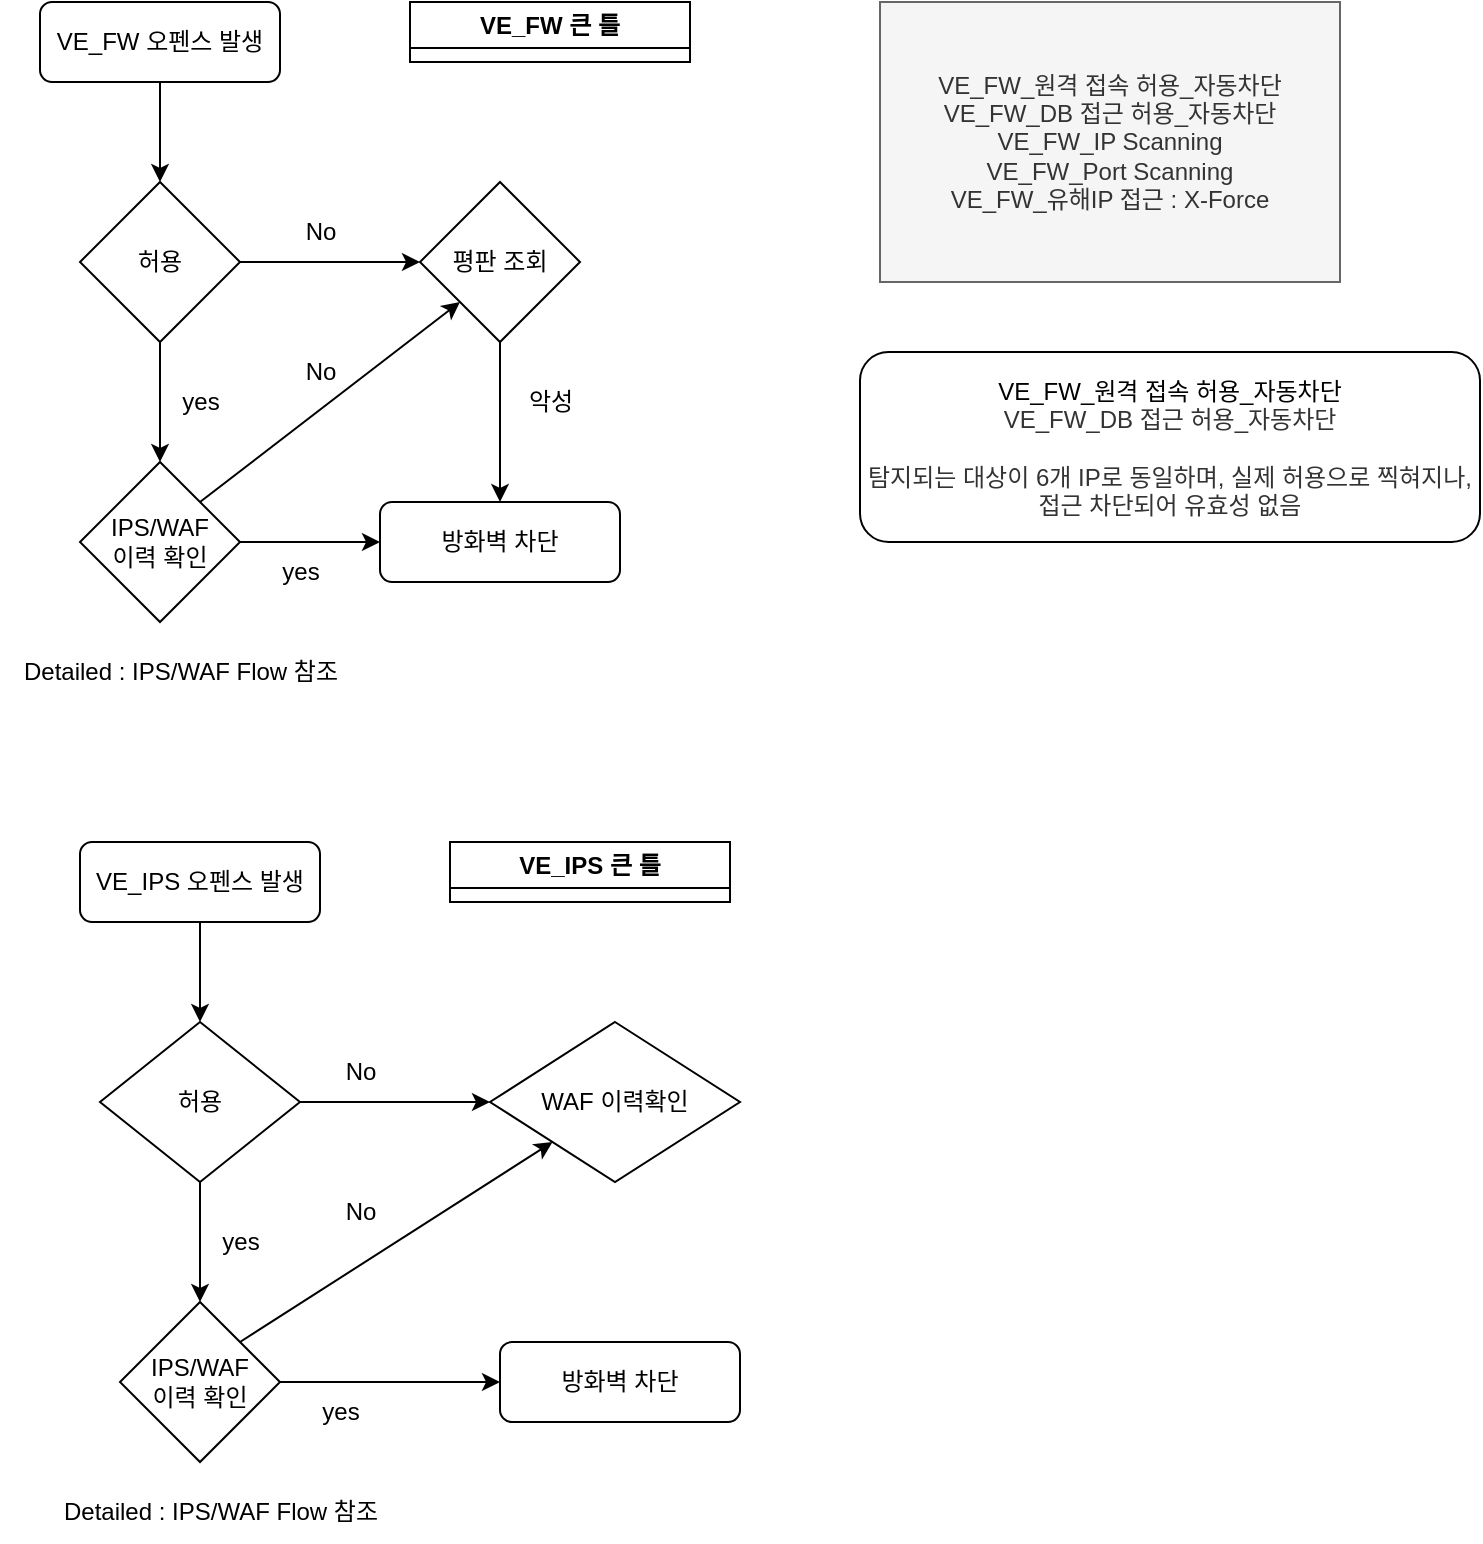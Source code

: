 <mxfile version="21.6.5" type="github">
  <diagram id="C5RBs43oDa-KdzZeNtuy" name="Page-1">
    <mxGraphModel dx="1434" dy="758" grid="1" gridSize="10" guides="1" tooltips="1" connect="1" arrows="1" fold="1" page="1" pageScale="1" pageWidth="827" pageHeight="1169" math="0" shadow="0">
      <root>
        <mxCell id="WIyWlLk6GJQsqaUBKTNV-0" />
        <mxCell id="WIyWlLk6GJQsqaUBKTNV-1" parent="WIyWlLk6GJQsqaUBKTNV-0" />
        <mxCell id="C8NILemeKjBsCW44N4Zh-11" style="edgeStyle=orthogonalEdgeStyle;rounded=0;orthogonalLoop=1;jettySize=auto;html=1;exitX=0.5;exitY=1;exitDx=0;exitDy=0;entryX=0.5;entryY=0;entryDx=0;entryDy=0;" edge="1" parent="WIyWlLk6GJQsqaUBKTNV-1" source="C8NILemeKjBsCW44N4Zh-3" target="C8NILemeKjBsCW44N4Zh-4">
          <mxGeometry relative="1" as="geometry" />
        </mxCell>
        <mxCell id="C8NILemeKjBsCW44N4Zh-3" value="VE_FW 오펜스 발생" style="rounded=1;whiteSpace=wrap;html=1;" vertex="1" parent="WIyWlLk6GJQsqaUBKTNV-1">
          <mxGeometry x="50" y="80" width="120" height="40" as="geometry" />
        </mxCell>
        <mxCell id="C8NILemeKjBsCW44N4Zh-8" style="edgeStyle=orthogonalEdgeStyle;rounded=0;orthogonalLoop=1;jettySize=auto;html=1;exitX=0.5;exitY=1;exitDx=0;exitDy=0;entryX=0.5;entryY=0;entryDx=0;entryDy=0;" edge="1" parent="WIyWlLk6GJQsqaUBKTNV-1" source="C8NILemeKjBsCW44N4Zh-4" target="C8NILemeKjBsCW44N4Zh-6">
          <mxGeometry relative="1" as="geometry" />
        </mxCell>
        <mxCell id="C8NILemeKjBsCW44N4Zh-16" style="edgeStyle=orthogonalEdgeStyle;rounded=0;orthogonalLoop=1;jettySize=auto;html=1;exitX=1;exitY=0.5;exitDx=0;exitDy=0;entryX=0;entryY=0.5;entryDx=0;entryDy=0;" edge="1" parent="WIyWlLk6GJQsqaUBKTNV-1" source="C8NILemeKjBsCW44N4Zh-4" target="C8NILemeKjBsCW44N4Zh-17">
          <mxGeometry relative="1" as="geometry">
            <mxPoint x="210" y="210" as="targetPoint" />
          </mxGeometry>
        </mxCell>
        <mxCell id="C8NILemeKjBsCW44N4Zh-4" value="허용" style="rhombus;whiteSpace=wrap;html=1;" vertex="1" parent="WIyWlLk6GJQsqaUBKTNV-1">
          <mxGeometry x="70" y="170" width="80" height="80" as="geometry" />
        </mxCell>
        <mxCell id="C8NILemeKjBsCW44N4Zh-25" style="edgeStyle=orthogonalEdgeStyle;rounded=0;orthogonalLoop=1;jettySize=auto;html=1;exitX=1;exitY=0.5;exitDx=0;exitDy=0;entryX=0;entryY=0.5;entryDx=0;entryDy=0;" edge="1" parent="WIyWlLk6GJQsqaUBKTNV-1" source="C8NILemeKjBsCW44N4Zh-6" target="C8NILemeKjBsCW44N4Zh-22">
          <mxGeometry relative="1" as="geometry" />
        </mxCell>
        <mxCell id="C8NILemeKjBsCW44N4Zh-6" value="IPS/WAF&lt;br&gt;이력 확인" style="rhombus;whiteSpace=wrap;html=1;" vertex="1" parent="WIyWlLk6GJQsqaUBKTNV-1">
          <mxGeometry x="70" y="310" width="80" height="80" as="geometry" />
        </mxCell>
        <mxCell id="C8NILemeKjBsCW44N4Zh-10" value="yes" style="text;html=1;align=center;verticalAlign=middle;resizable=0;points=[];autosize=1;strokeColor=none;fillColor=none;" vertex="1" parent="WIyWlLk6GJQsqaUBKTNV-1">
          <mxGeometry x="110" y="265" width="40" height="30" as="geometry" />
        </mxCell>
        <mxCell id="C8NILemeKjBsCW44N4Zh-13" value="No" style="text;html=1;align=center;verticalAlign=middle;resizable=0;points=[];autosize=1;strokeColor=none;fillColor=none;" vertex="1" parent="WIyWlLk6GJQsqaUBKTNV-1">
          <mxGeometry x="170" y="180" width="40" height="30" as="geometry" />
        </mxCell>
        <mxCell id="C8NILemeKjBsCW44N4Zh-24" style="edgeStyle=orthogonalEdgeStyle;rounded=0;orthogonalLoop=1;jettySize=auto;html=1;exitX=0.5;exitY=1;exitDx=0;exitDy=0;" edge="1" parent="WIyWlLk6GJQsqaUBKTNV-1" source="C8NILemeKjBsCW44N4Zh-17" target="C8NILemeKjBsCW44N4Zh-22">
          <mxGeometry relative="1" as="geometry" />
        </mxCell>
        <mxCell id="C8NILemeKjBsCW44N4Zh-17" value="평판 조회" style="rhombus;whiteSpace=wrap;html=1;" vertex="1" parent="WIyWlLk6GJQsqaUBKTNV-1">
          <mxGeometry x="240" y="170" width="80" height="80" as="geometry" />
        </mxCell>
        <mxCell id="C8NILemeKjBsCW44N4Zh-22" value="방화벽 차단" style="rounded=1;whiteSpace=wrap;html=1;fontSize=12;glass=0;strokeWidth=1;shadow=0;" vertex="1" parent="WIyWlLk6GJQsqaUBKTNV-1">
          <mxGeometry x="220" y="330" width="120" height="40" as="geometry" />
        </mxCell>
        <mxCell id="C8NILemeKjBsCW44N4Zh-26" value="yes" style="text;html=1;align=center;verticalAlign=middle;resizable=0;points=[];autosize=1;strokeColor=none;fillColor=none;" vertex="1" parent="WIyWlLk6GJQsqaUBKTNV-1">
          <mxGeometry x="160" y="350" width="40" height="30" as="geometry" />
        </mxCell>
        <mxCell id="C8NILemeKjBsCW44N4Zh-28" value="악성" style="text;html=1;align=center;verticalAlign=middle;resizable=0;points=[];autosize=1;strokeColor=none;fillColor=none;" vertex="1" parent="WIyWlLk6GJQsqaUBKTNV-1">
          <mxGeometry x="280" y="265" width="50" height="30" as="geometry" />
        </mxCell>
        <mxCell id="C8NILemeKjBsCW44N4Zh-32" value="" style="rounded=0;orthogonalLoop=1;jettySize=auto;html=1;exitX=1;exitY=0;exitDx=0;exitDy=0;entryX=0;entryY=1;entryDx=0;entryDy=0;" edge="1" parent="WIyWlLk6GJQsqaUBKTNV-1" source="C8NILemeKjBsCW44N4Zh-6" target="C8NILemeKjBsCW44N4Zh-17">
          <mxGeometry relative="1" as="geometry">
            <mxPoint x="130" y="330" as="sourcePoint" />
            <mxPoint x="170" y="280" as="targetPoint" />
          </mxGeometry>
        </mxCell>
        <mxCell id="C8NILemeKjBsCW44N4Zh-33" value="No" style="text;html=1;align=center;verticalAlign=middle;resizable=0;points=[];autosize=1;strokeColor=none;fillColor=none;" vertex="1" parent="WIyWlLk6GJQsqaUBKTNV-1">
          <mxGeometry x="170" y="250" width="40" height="30" as="geometry" />
        </mxCell>
        <mxCell id="C8NILemeKjBsCW44N4Zh-34" value="VE_FW_원격 접속 허용_자동차단&lt;br&gt;VE_FW_DB 접근 허용_자동차단&lt;br&gt;VE_FW_IP Scanning&lt;br&gt;VE_FW_Port Scanning&lt;br&gt;VE_FW_유해IP 접근 : X-Force" style="rounded=0;whiteSpace=wrap;html=1;fillColor=#f5f5f5;fontColor=#333333;strokeColor=#666666;" vertex="1" parent="WIyWlLk6GJQsqaUBKTNV-1">
          <mxGeometry x="470" y="80" width="230" height="140" as="geometry" />
        </mxCell>
        <mxCell id="C8NILemeKjBsCW44N4Zh-35" value="Detailed : IPS/WAF Flow 참조" style="text;html=1;align=center;verticalAlign=middle;resizable=0;points=[];autosize=1;strokeColor=none;fillColor=none;" vertex="1" parent="WIyWlLk6GJQsqaUBKTNV-1">
          <mxGeometry x="30" y="400" width="180" height="30" as="geometry" />
        </mxCell>
        <mxCell id="C8NILemeKjBsCW44N4Zh-37" value="VE_FW_원격 접속 허용_자동차단&lt;br style=&quot;border-color: var(--border-color); color: rgb(51, 51, 51);&quot;&gt;&lt;span style=&quot;color: rgb(51, 51, 51);&quot;&gt;VE_FW_DB 접근 허용_자동차단&lt;br&gt;&lt;br&gt;탐지되는 대상이 6개 IP로 동일하며, 실제 허용으로 찍혀지나, 접근 차단되어 유효성 없음&lt;br&gt;&lt;/span&gt;" style="rounded=1;whiteSpace=wrap;html=1;" vertex="1" parent="WIyWlLk6GJQsqaUBKTNV-1">
          <mxGeometry x="460" y="255" width="310" height="95" as="geometry" />
        </mxCell>
        <mxCell id="C8NILemeKjBsCW44N4Zh-39" value="VE_FW 큰 틀" style="swimlane;whiteSpace=wrap;html=1;" vertex="1" collapsed="1" parent="WIyWlLk6GJQsqaUBKTNV-1">
          <mxGeometry x="235" y="80" width="140" height="30" as="geometry">
            <mxRectangle x="235" y="80" width="200" height="200" as="alternateBounds" />
          </mxGeometry>
        </mxCell>
        <mxCell id="C8NILemeKjBsCW44N4Zh-41" style="edgeStyle=orthogonalEdgeStyle;rounded=0;orthogonalLoop=1;jettySize=auto;html=1;exitX=0.5;exitY=1;exitDx=0;exitDy=0;entryX=0.5;entryY=0;entryDx=0;entryDy=0;" edge="1" source="C8NILemeKjBsCW44N4Zh-42" target="C8NILemeKjBsCW44N4Zh-45" parent="WIyWlLk6GJQsqaUBKTNV-1">
          <mxGeometry relative="1" as="geometry" />
        </mxCell>
        <mxCell id="C8NILemeKjBsCW44N4Zh-42" value="VE_IPS 오펜스 발생" style="rounded=1;whiteSpace=wrap;html=1;" vertex="1" parent="WIyWlLk6GJQsqaUBKTNV-1">
          <mxGeometry x="70" y="500" width="120" height="40" as="geometry" />
        </mxCell>
        <mxCell id="C8NILemeKjBsCW44N4Zh-43" style="edgeStyle=orthogonalEdgeStyle;rounded=0;orthogonalLoop=1;jettySize=auto;html=1;exitX=0.5;exitY=1;exitDx=0;exitDy=0;entryX=0.5;entryY=0;entryDx=0;entryDy=0;" edge="1" source="C8NILemeKjBsCW44N4Zh-45" target="C8NILemeKjBsCW44N4Zh-47" parent="WIyWlLk6GJQsqaUBKTNV-1">
          <mxGeometry relative="1" as="geometry" />
        </mxCell>
        <mxCell id="C8NILemeKjBsCW44N4Zh-44" style="edgeStyle=orthogonalEdgeStyle;rounded=0;orthogonalLoop=1;jettySize=auto;html=1;exitX=1;exitY=0.5;exitDx=0;exitDy=0;entryX=0;entryY=0.5;entryDx=0;entryDy=0;" edge="1" source="C8NILemeKjBsCW44N4Zh-45" target="C8NILemeKjBsCW44N4Zh-51" parent="WIyWlLk6GJQsqaUBKTNV-1">
          <mxGeometry relative="1" as="geometry">
            <mxPoint x="230" y="630" as="targetPoint" />
          </mxGeometry>
        </mxCell>
        <mxCell id="C8NILemeKjBsCW44N4Zh-45" value="허용" style="rhombus;whiteSpace=wrap;html=1;" vertex="1" parent="WIyWlLk6GJQsqaUBKTNV-1">
          <mxGeometry x="80" y="590" width="100" height="80" as="geometry" />
        </mxCell>
        <mxCell id="C8NILemeKjBsCW44N4Zh-46" style="edgeStyle=orthogonalEdgeStyle;rounded=0;orthogonalLoop=1;jettySize=auto;html=1;exitX=1;exitY=0.5;exitDx=0;exitDy=0;entryX=0;entryY=0.5;entryDx=0;entryDy=0;" edge="1" source="C8NILemeKjBsCW44N4Zh-47" target="C8NILemeKjBsCW44N4Zh-52" parent="WIyWlLk6GJQsqaUBKTNV-1">
          <mxGeometry relative="1" as="geometry" />
        </mxCell>
        <mxCell id="C8NILemeKjBsCW44N4Zh-47" value="IPS/WAF&lt;br&gt;이력 확인" style="rhombus;whiteSpace=wrap;html=1;" vertex="1" parent="WIyWlLk6GJQsqaUBKTNV-1">
          <mxGeometry x="90" y="730" width="80" height="80" as="geometry" />
        </mxCell>
        <mxCell id="C8NILemeKjBsCW44N4Zh-48" value="yes" style="text;html=1;align=center;verticalAlign=middle;resizable=0;points=[];autosize=1;strokeColor=none;fillColor=none;" vertex="1" parent="WIyWlLk6GJQsqaUBKTNV-1">
          <mxGeometry x="130" y="685" width="40" height="30" as="geometry" />
        </mxCell>
        <mxCell id="C8NILemeKjBsCW44N4Zh-49" value="No" style="text;html=1;align=center;verticalAlign=middle;resizable=0;points=[];autosize=1;strokeColor=none;fillColor=none;" vertex="1" parent="WIyWlLk6GJQsqaUBKTNV-1">
          <mxGeometry x="190" y="600" width="40" height="30" as="geometry" />
        </mxCell>
        <mxCell id="C8NILemeKjBsCW44N4Zh-51" value="WAF 이력확인" style="rhombus;whiteSpace=wrap;html=1;" vertex="1" parent="WIyWlLk6GJQsqaUBKTNV-1">
          <mxGeometry x="275" y="590" width="125" height="80" as="geometry" />
        </mxCell>
        <mxCell id="C8NILemeKjBsCW44N4Zh-52" value="방화벽 차단" style="rounded=1;whiteSpace=wrap;html=1;fontSize=12;glass=0;strokeWidth=1;shadow=0;" vertex="1" parent="WIyWlLk6GJQsqaUBKTNV-1">
          <mxGeometry x="280" y="750" width="120" height="40" as="geometry" />
        </mxCell>
        <mxCell id="C8NILemeKjBsCW44N4Zh-53" value="yes" style="text;html=1;align=center;verticalAlign=middle;resizable=0;points=[];autosize=1;strokeColor=none;fillColor=none;" vertex="1" parent="WIyWlLk6GJQsqaUBKTNV-1">
          <mxGeometry x="180" y="770" width="40" height="30" as="geometry" />
        </mxCell>
        <mxCell id="C8NILemeKjBsCW44N4Zh-55" value="" style="rounded=0;orthogonalLoop=1;jettySize=auto;html=1;exitX=1;exitY=0;exitDx=0;exitDy=0;entryX=0;entryY=1;entryDx=0;entryDy=0;" edge="1" source="C8NILemeKjBsCW44N4Zh-47" target="C8NILemeKjBsCW44N4Zh-51" parent="WIyWlLk6GJQsqaUBKTNV-1">
          <mxGeometry relative="1" as="geometry">
            <mxPoint x="150" y="750" as="sourcePoint" />
            <mxPoint x="190" y="700" as="targetPoint" />
          </mxGeometry>
        </mxCell>
        <mxCell id="C8NILemeKjBsCW44N4Zh-56" value="No" style="text;html=1;align=center;verticalAlign=middle;resizable=0;points=[];autosize=1;strokeColor=none;fillColor=none;" vertex="1" parent="WIyWlLk6GJQsqaUBKTNV-1">
          <mxGeometry x="190" y="670" width="40" height="30" as="geometry" />
        </mxCell>
        <mxCell id="C8NILemeKjBsCW44N4Zh-57" value="Detailed : IPS/WAF Flow 참조" style="text;html=1;align=center;verticalAlign=middle;resizable=0;points=[];autosize=1;strokeColor=none;fillColor=none;" vertex="1" parent="WIyWlLk6GJQsqaUBKTNV-1">
          <mxGeometry x="50" y="820" width="180" height="30" as="geometry" />
        </mxCell>
        <mxCell id="C8NILemeKjBsCW44N4Zh-58" value="VE_IPS 큰 틀" style="swimlane;whiteSpace=wrap;html=1;startSize=23;" vertex="1" collapsed="1" parent="WIyWlLk6GJQsqaUBKTNV-1">
          <mxGeometry x="255" y="500" width="140" height="30" as="geometry">
            <mxRectangle x="235" y="80" width="200" height="200" as="alternateBounds" />
          </mxGeometry>
        </mxCell>
      </root>
    </mxGraphModel>
  </diagram>
</mxfile>
